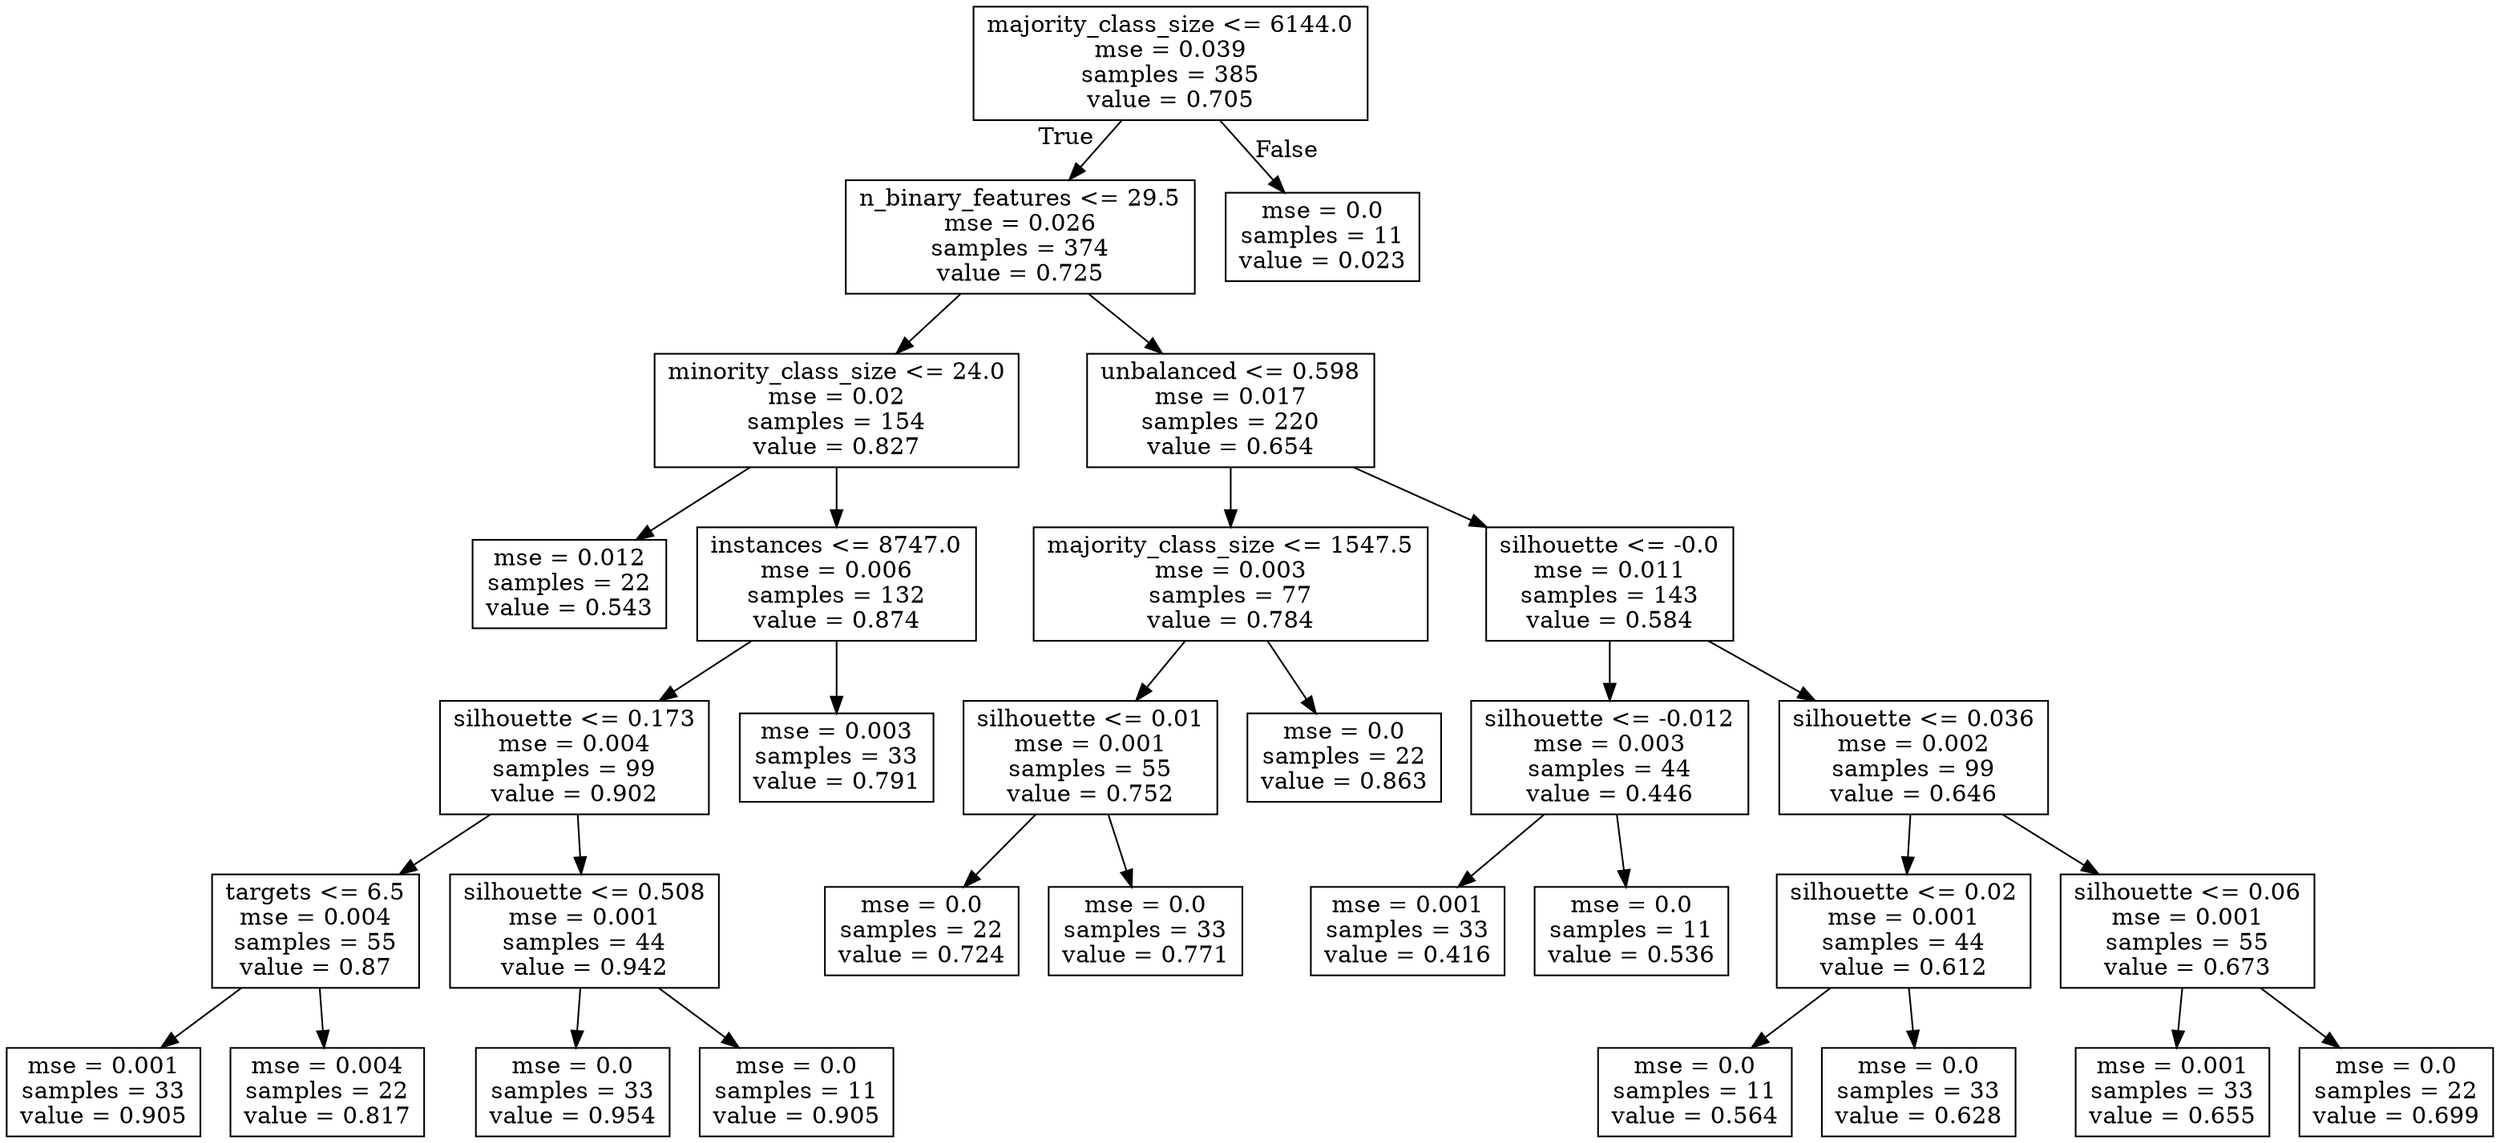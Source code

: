 digraph Tree {
node [shape=box] ;
0 [label="majority_class_size <= 6144.0\nmse = 0.039\nsamples = 385\nvalue = 0.705"] ;
1 [label="n_binary_features <= 29.5\nmse = 0.026\nsamples = 374\nvalue = 0.725"] ;
0 -> 1 [labeldistance=2.5, labelangle=45, headlabel="True"] ;
2 [label="minority_class_size <= 24.0\nmse = 0.02\nsamples = 154\nvalue = 0.827"] ;
1 -> 2 ;
3 [label="mse = 0.012\nsamples = 22\nvalue = 0.543"] ;
2 -> 3 ;
4 [label="instances <= 8747.0\nmse = 0.006\nsamples = 132\nvalue = 0.874"] ;
2 -> 4 ;
5 [label="silhouette <= 0.173\nmse = 0.004\nsamples = 99\nvalue = 0.902"] ;
4 -> 5 ;
6 [label="targets <= 6.5\nmse = 0.004\nsamples = 55\nvalue = 0.87"] ;
5 -> 6 ;
7 [label="mse = 0.001\nsamples = 33\nvalue = 0.905"] ;
6 -> 7 ;
8 [label="mse = 0.004\nsamples = 22\nvalue = 0.817"] ;
6 -> 8 ;
9 [label="silhouette <= 0.508\nmse = 0.001\nsamples = 44\nvalue = 0.942"] ;
5 -> 9 ;
10 [label="mse = 0.0\nsamples = 33\nvalue = 0.954"] ;
9 -> 10 ;
11 [label="mse = 0.0\nsamples = 11\nvalue = 0.905"] ;
9 -> 11 ;
12 [label="mse = 0.003\nsamples = 33\nvalue = 0.791"] ;
4 -> 12 ;
13 [label="unbalanced <= 0.598\nmse = 0.017\nsamples = 220\nvalue = 0.654"] ;
1 -> 13 ;
14 [label="majority_class_size <= 1547.5\nmse = 0.003\nsamples = 77\nvalue = 0.784"] ;
13 -> 14 ;
15 [label="silhouette <= 0.01\nmse = 0.001\nsamples = 55\nvalue = 0.752"] ;
14 -> 15 ;
16 [label="mse = 0.0\nsamples = 22\nvalue = 0.724"] ;
15 -> 16 ;
17 [label="mse = 0.0\nsamples = 33\nvalue = 0.771"] ;
15 -> 17 ;
18 [label="mse = 0.0\nsamples = 22\nvalue = 0.863"] ;
14 -> 18 ;
19 [label="silhouette <= -0.0\nmse = 0.011\nsamples = 143\nvalue = 0.584"] ;
13 -> 19 ;
20 [label="silhouette <= -0.012\nmse = 0.003\nsamples = 44\nvalue = 0.446"] ;
19 -> 20 ;
21 [label="mse = 0.001\nsamples = 33\nvalue = 0.416"] ;
20 -> 21 ;
22 [label="mse = 0.0\nsamples = 11\nvalue = 0.536"] ;
20 -> 22 ;
23 [label="silhouette <= 0.036\nmse = 0.002\nsamples = 99\nvalue = 0.646"] ;
19 -> 23 ;
24 [label="silhouette <= 0.02\nmse = 0.001\nsamples = 44\nvalue = 0.612"] ;
23 -> 24 ;
25 [label="mse = 0.0\nsamples = 11\nvalue = 0.564"] ;
24 -> 25 ;
26 [label="mse = 0.0\nsamples = 33\nvalue = 0.628"] ;
24 -> 26 ;
27 [label="silhouette <= 0.06\nmse = 0.001\nsamples = 55\nvalue = 0.673"] ;
23 -> 27 ;
28 [label="mse = 0.001\nsamples = 33\nvalue = 0.655"] ;
27 -> 28 ;
29 [label="mse = 0.0\nsamples = 22\nvalue = 0.699"] ;
27 -> 29 ;
30 [label="mse = 0.0\nsamples = 11\nvalue = 0.023"] ;
0 -> 30 [labeldistance=2.5, labelangle=-45, headlabel="False"] ;
}